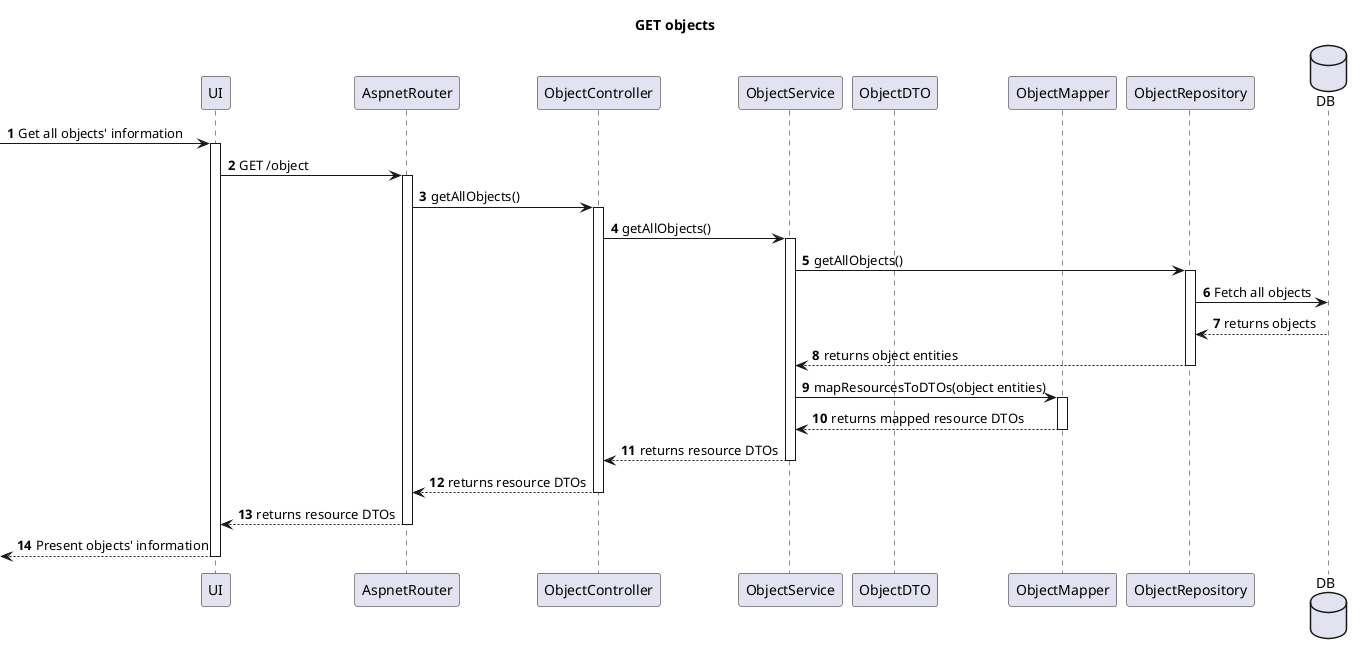 @startuml
autonumber
skinparam packageStyle rect

title GET objects

participant UI as ui
participant AspnetRouter as router
participant ObjectController as ctrl
participant ObjectService as service
participant ObjectDTO as dto
participant ObjectMapper as mapper
participant ObjectRepository as repo
database DB

-> ui : Get all objects' information
activate ui

ui -> router: GET /object
activate router

router -> ctrl: getAllObjects()
activate ctrl

ctrl -> service: getAllObjects()
activate service

service -> repo: getAllObjects()

activate repo


repo -> DB: Fetch all objects

repo <-- DB: returns objects


repo --> service: returns object entities
deactivate repo

service -> mapper: mapResourcesToDTOs(object entities)
activate mapper

mapper --> service: returns mapped resource DTOs
deactivate mapper

service --> ctrl: returns resource DTOs
deactivate service

ctrl --> router: returns resource DTOs
deactivate ctrl

ui <-- router : returns resource DTOs
deactivate router

<-- ui : Present objects' information
deactivate ui

@enduml